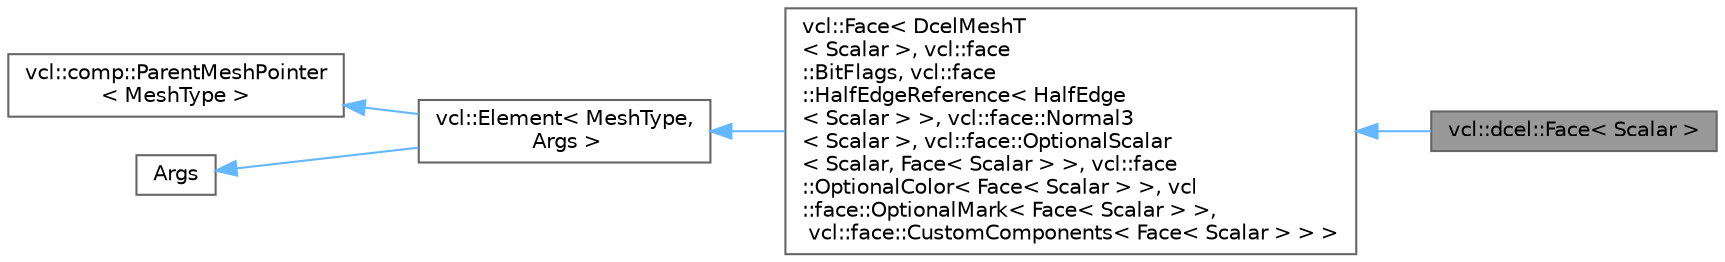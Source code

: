 digraph "vcl::dcel::Face&lt; Scalar &gt;"
{
 // LATEX_PDF_SIZE
  bgcolor="transparent";
  edge [fontname=Helvetica,fontsize=10,labelfontname=Helvetica,labelfontsize=10];
  node [fontname=Helvetica,fontsize=10,shape=box,height=0.2,width=0.4];
  rankdir="LR";
  Node1 [label="vcl::dcel::Face\< Scalar \>",height=0.2,width=0.4,color="gray40", fillcolor="grey60", style="filled", fontcolor="black",tooltip=" "];
  Node2 -> Node1 [dir="back",color="steelblue1",style="solid"];
  Node2 [label="vcl::Face\< DcelMeshT\l\< Scalar \>, vcl::face\l::BitFlags, vcl::face\l::HalfEdgeReference\< HalfEdge\l\< Scalar \> \>, vcl::face::Normal3\l\< Scalar \>, vcl::face::OptionalScalar\l\< Scalar, Face\< Scalar \> \>, vcl::face\l::OptionalColor\< Face\< Scalar \> \>, vcl\l::face::OptionalMark\< Face\< Scalar \> \>,\l vcl::face::CustomComponents\< Face\< Scalar \> \> \>",height=0.2,width=0.4,color="gray40", fillcolor="white", style="filled",URL="$classvcl_1_1Face.html",tooltip=" "];
  Node3 -> Node2 [dir="back",color="steelblue1",style="solid"];
  Node3 [label="vcl::Element\< MeshType,\l Args \>",height=0.2,width=0.4,color="gray40", fillcolor="white", style="filled",URL="$classvcl_1_1Element.html",tooltip=" "];
  Node4 -> Node3 [dir="back",color="steelblue1",style="solid"];
  Node4 [label="vcl::comp::ParentMeshPointer\l\< MeshType \>",height=0.2,width=0.4,color="gray40", fillcolor="white", style="filled",URL="$classvcl_1_1comp_1_1ParentMeshPointer.html",tooltip=" "];
  Node5 -> Node3 [dir="back",color="steelblue1",style="solid"];
  Node5 [label="Args",height=0.2,width=0.4,color="gray40", fillcolor="white", style="filled",tooltip=" "];
}
